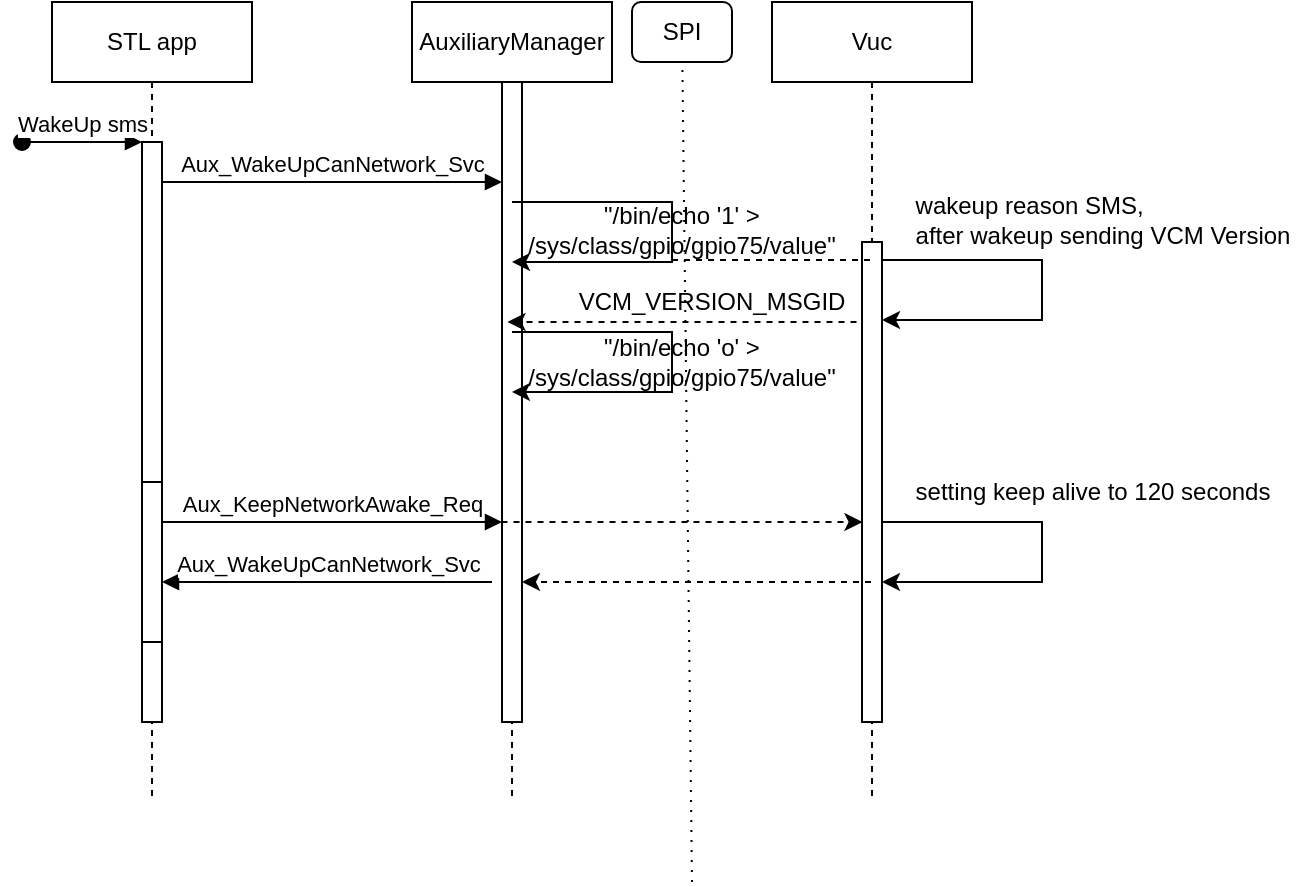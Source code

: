 <mxfile version="22.1.11" type="github">
  <diagram name="Page-1" id="2YBvvXClWsGukQMizWep">
    <mxGraphModel dx="1050" dy="530" grid="1" gridSize="10" guides="1" tooltips="1" connect="1" arrows="1" fold="1" page="1" pageScale="1" pageWidth="850" pageHeight="1100" math="0" shadow="0">
      <root>
        <mxCell id="0" />
        <mxCell id="1" parent="0" />
        <mxCell id="aM9ryv3xv72pqoxQDRHE-1" value="STL app" style="shape=umlLifeline;perimeter=lifelinePerimeter;whiteSpace=wrap;html=1;container=0;dropTarget=0;collapsible=0;recursiveResize=0;outlineConnect=0;portConstraint=eastwest;newEdgeStyle={&quot;edgeStyle&quot;:&quot;elbowEdgeStyle&quot;,&quot;elbow&quot;:&quot;vertical&quot;,&quot;curved&quot;:0,&quot;rounded&quot;:0};" parent="1" vertex="1">
          <mxGeometry x="40" y="40" width="100" height="400" as="geometry" />
        </mxCell>
        <mxCell id="aM9ryv3xv72pqoxQDRHE-2" value="" style="html=1;points=[];perimeter=orthogonalPerimeter;outlineConnect=0;targetShapes=umlLifeline;portConstraint=eastwest;newEdgeStyle={&quot;edgeStyle&quot;:&quot;elbowEdgeStyle&quot;,&quot;elbow&quot;:&quot;vertical&quot;,&quot;curved&quot;:0,&quot;rounded&quot;:0};" parent="aM9ryv3xv72pqoxQDRHE-1" vertex="1">
          <mxGeometry x="45" y="70" width="10" height="290" as="geometry" />
        </mxCell>
        <mxCell id="aM9ryv3xv72pqoxQDRHE-3" value="WakeUp sms" style="html=1;verticalAlign=bottom;startArrow=oval;endArrow=block;startSize=8;edgeStyle=elbowEdgeStyle;elbow=vertical;curved=0;rounded=0;" parent="aM9ryv3xv72pqoxQDRHE-1" target="aM9ryv3xv72pqoxQDRHE-2" edge="1">
          <mxGeometry relative="1" as="geometry">
            <mxPoint x="-15" y="70" as="sourcePoint" />
          </mxGeometry>
        </mxCell>
        <mxCell id="aM9ryv3xv72pqoxQDRHE-4" value="" style="html=1;points=[];perimeter=orthogonalPerimeter;outlineConnect=0;targetShapes=umlLifeline;portConstraint=eastwest;newEdgeStyle={&quot;edgeStyle&quot;:&quot;elbowEdgeStyle&quot;,&quot;elbow&quot;:&quot;vertical&quot;,&quot;curved&quot;:0,&quot;rounded&quot;:0};" parent="aM9ryv3xv72pqoxQDRHE-1" vertex="1">
          <mxGeometry x="45" y="240" width="10" height="80" as="geometry" />
        </mxCell>
        <mxCell id="aM9ryv3xv72pqoxQDRHE-7" value="Aux_KeepNetworkAwake_Req" style="html=1;verticalAlign=bottom;endArrow=block;edgeStyle=elbowEdgeStyle;elbow=vertical;curved=0;rounded=0;" parent="aM9ryv3xv72pqoxQDRHE-1" edge="1">
          <mxGeometry relative="1" as="geometry">
            <mxPoint x="55" y="260" as="sourcePoint" />
            <Array as="points">
              <mxPoint x="140" y="260" />
            </Array>
            <mxPoint x="225" y="260" as="targetPoint" />
            <mxPoint as="offset" />
          </mxGeometry>
        </mxCell>
        <mxCell id="aM9ryv3xv72pqoxQDRHE-5" value="AuxiliaryManager" style="shape=umlLifeline;perimeter=lifelinePerimeter;whiteSpace=wrap;html=1;container=0;dropTarget=0;collapsible=0;recursiveResize=0;outlineConnect=0;portConstraint=eastwest;newEdgeStyle={&quot;edgeStyle&quot;:&quot;elbowEdgeStyle&quot;,&quot;elbow&quot;:&quot;vertical&quot;,&quot;curved&quot;:0,&quot;rounded&quot;:0};" parent="1" vertex="1">
          <mxGeometry x="220" y="40" width="100" height="400" as="geometry" />
        </mxCell>
        <mxCell id="aM9ryv3xv72pqoxQDRHE-6" value="" style="html=1;points=[];perimeter=orthogonalPerimeter;outlineConnect=0;targetShapes=umlLifeline;portConstraint=eastwest;newEdgeStyle={&quot;edgeStyle&quot;:&quot;elbowEdgeStyle&quot;,&quot;elbow&quot;:&quot;vertical&quot;,&quot;curved&quot;:0,&quot;rounded&quot;:0};" parent="aM9ryv3xv72pqoxQDRHE-5" vertex="1">
          <mxGeometry x="45" y="40" width="10" height="320" as="geometry" />
        </mxCell>
        <mxCell id="0nfLE44RzJYA8taxBkI4-1" value="Vuc" style="shape=umlLifeline;perimeter=lifelinePerimeter;whiteSpace=wrap;html=1;container=0;dropTarget=0;collapsible=0;recursiveResize=0;outlineConnect=0;portConstraint=eastwest;newEdgeStyle={&quot;edgeStyle&quot;:&quot;elbowEdgeStyle&quot;,&quot;elbow&quot;:&quot;vertical&quot;,&quot;curved&quot;:0,&quot;rounded&quot;:0};" parent="1" vertex="1">
          <mxGeometry x="400" y="40" width="100" height="400" as="geometry" />
        </mxCell>
        <mxCell id="0nfLE44RzJYA8taxBkI4-2" value="" style="html=1;points=[];perimeter=orthogonalPerimeter;outlineConnect=0;targetShapes=umlLifeline;portConstraint=eastwest;newEdgeStyle={&quot;edgeStyle&quot;:&quot;elbowEdgeStyle&quot;,&quot;elbow&quot;:&quot;vertical&quot;,&quot;curved&quot;:0,&quot;rounded&quot;:0};" parent="0nfLE44RzJYA8taxBkI4-1" vertex="1">
          <mxGeometry x="45" y="120" width="10" height="240" as="geometry" />
        </mxCell>
        <mxCell id="0nfLE44RzJYA8taxBkI4-10" value="" style="endArrow=classic;html=1;rounded=0;" parent="1" edge="1" target="aM9ryv3xv72pqoxQDRHE-5" source="aM9ryv3xv72pqoxQDRHE-5">
          <mxGeometry width="50" height="50" relative="1" as="geometry">
            <mxPoint x="400" y="200" as="sourcePoint" />
            <mxPoint x="450" y="150" as="targetPoint" />
            <Array as="points">
              <mxPoint x="350" y="140" />
              <mxPoint x="350" y="170" />
            </Array>
          </mxGeometry>
        </mxCell>
        <mxCell id="Ap7mQcDTOjPlQZt1pzSm-2" value="Aux_WakeUpCanNetwork_Svc" style="html=1;verticalAlign=bottom;endArrow=block;edgeStyle=elbowEdgeStyle;elbow=vertical;curved=0;rounded=0;" edge="1" parent="1" source="aM9ryv3xv72pqoxQDRHE-2" target="aM9ryv3xv72pqoxQDRHE-6">
          <mxGeometry relative="1" as="geometry">
            <mxPoint x="100" y="130" as="sourcePoint" />
            <Array as="points">
              <mxPoint x="170" y="130" />
            </Array>
            <mxPoint x="360" y="120" as="targetPoint" />
          </mxGeometry>
        </mxCell>
        <mxCell id="Ap7mQcDTOjPlQZt1pzSm-5" value="&quot;/bin/echo &#39;1&#39; &amp;gt; /sys/class/gpio/gpio75/value&quot;" style="text;html=1;strokeColor=none;fillColor=none;align=center;verticalAlign=middle;whiteSpace=wrap;rounded=0;" vertex="1" parent="1">
          <mxGeometry x="280" y="139" width="150" height="30" as="geometry" />
        </mxCell>
        <mxCell id="Ap7mQcDTOjPlQZt1pzSm-6" value="" style="endArrow=classic;html=1;rounded=0;" edge="1" parent="1">
          <mxGeometry width="50" height="50" relative="1" as="geometry">
            <mxPoint x="454.5" y="169" as="sourcePoint" />
            <mxPoint x="455" y="199" as="targetPoint" />
            <Array as="points">
              <mxPoint x="535" y="169" />
              <mxPoint x="535" y="199" />
            </Array>
          </mxGeometry>
        </mxCell>
        <mxCell id="Ap7mQcDTOjPlQZt1pzSm-7" value="&quot;/bin/echo &#39;o&#39; &amp;gt; /sys/class/gpio/gpio75/value&quot;" style="text;html=1;strokeColor=none;fillColor=none;align=center;verticalAlign=middle;whiteSpace=wrap;rounded=0;" vertex="1" parent="1">
          <mxGeometry x="280" y="205" width="150" height="30" as="geometry" />
        </mxCell>
        <mxCell id="Ap7mQcDTOjPlQZt1pzSm-8" value="" style="endArrow=classic;html=1;rounded=0;dashed=1;" edge="1" parent="1">
          <mxGeometry width="50" height="50" relative="1" as="geometry">
            <mxPoint x="442.25" y="200" as="sourcePoint" />
            <mxPoint x="267.75" y="200" as="targetPoint" />
          </mxGeometry>
        </mxCell>
        <mxCell id="Ap7mQcDTOjPlQZt1pzSm-9" value="VCM_VERSION_MSGID" style="text;html=1;strokeColor=none;fillColor=none;align=center;verticalAlign=middle;whiteSpace=wrap;rounded=0;" vertex="1" parent="1">
          <mxGeometry x="340" y="175" width="60" height="30" as="geometry" />
        </mxCell>
        <mxCell id="Ap7mQcDTOjPlQZt1pzSm-10" value="" style="endArrow=classic;html=1;rounded=0;" edge="1" parent="1">
          <mxGeometry width="50" height="50" relative="1" as="geometry">
            <mxPoint x="270" y="205" as="sourcePoint" />
            <mxPoint x="270" y="235" as="targetPoint" />
            <Array as="points">
              <mxPoint x="350" y="205" />
              <mxPoint x="350" y="235" />
            </Array>
          </mxGeometry>
        </mxCell>
        <mxCell id="Ap7mQcDTOjPlQZt1pzSm-11" value="" style="endArrow=none;dashed=1;html=1;rounded=0;" edge="1" parent="1">
          <mxGeometry width="50" height="50" relative="1" as="geometry">
            <mxPoint x="350" y="169" as="sourcePoint" />
            <mxPoint x="450" y="169" as="targetPoint" />
          </mxGeometry>
        </mxCell>
        <mxCell id="Ap7mQcDTOjPlQZt1pzSm-13" value="&lt;div style=&quot;text-align: left;&quot;&gt;&lt;span style=&quot;background-color: initial;&quot;&gt;wakeup reason SMS,&lt;/span&gt;&lt;/div&gt;&lt;div style=&quot;text-align: left;&quot;&gt;&lt;span style=&quot;background-color: initial;&quot;&gt;after wakeup sending&amp;nbsp;VCM Version&lt;/span&gt;&lt;/div&gt;" style="text;html=1;align=center;verticalAlign=middle;resizable=0;points=[];autosize=1;strokeColor=none;fillColor=none;" vertex="1" parent="1">
          <mxGeometry x="460" y="129" width="210" height="40" as="geometry" />
        </mxCell>
        <mxCell id="Ap7mQcDTOjPlQZt1pzSm-19" value="" style="endArrow=none;dashed=1;html=1;dashPattern=1 3;strokeWidth=2;rounded=0;" edge="1" parent="1" source="Ap7mQcDTOjPlQZt1pzSm-20">
          <mxGeometry width="50" height="50" relative="1" as="geometry">
            <mxPoint x="360" y="480" as="sourcePoint" />
            <mxPoint x="360" y="40" as="targetPoint" />
          </mxGeometry>
        </mxCell>
        <mxCell id="Ap7mQcDTOjPlQZt1pzSm-21" value="" style="endArrow=none;dashed=1;html=1;dashPattern=1 4;strokeWidth=1;rounded=0;" edge="1" parent="1" target="Ap7mQcDTOjPlQZt1pzSm-20">
          <mxGeometry width="50" height="50" relative="1" as="geometry">
            <mxPoint x="360" y="480" as="sourcePoint" />
            <mxPoint x="360" y="40" as="targetPoint" />
          </mxGeometry>
        </mxCell>
        <mxCell id="Ap7mQcDTOjPlQZt1pzSm-20" value="SPI" style="rounded=1;whiteSpace=wrap;html=1;" vertex="1" parent="1">
          <mxGeometry x="330" y="40" width="50" height="30" as="geometry" />
        </mxCell>
        <mxCell id="Ap7mQcDTOjPlQZt1pzSm-22" value="" style="endArrow=classic;html=1;rounded=0;dashed=1;" edge="1" parent="1">
          <mxGeometry width="50" height="50" relative="1" as="geometry">
            <mxPoint x="264.75" y="300" as="sourcePoint" />
            <mxPoint x="445.25" y="300" as="targetPoint" />
          </mxGeometry>
        </mxCell>
        <mxCell id="Ap7mQcDTOjPlQZt1pzSm-23" value="" style="endArrow=classic;html=1;rounded=0;" edge="1" parent="1">
          <mxGeometry width="50" height="50" relative="1" as="geometry">
            <mxPoint x="454.5" y="300" as="sourcePoint" />
            <mxPoint x="455" y="330" as="targetPoint" />
            <Array as="points">
              <mxPoint x="535" y="300" />
              <mxPoint x="535" y="330" />
            </Array>
          </mxGeometry>
        </mxCell>
        <mxCell id="Ap7mQcDTOjPlQZt1pzSm-24" value="setting keep alive to 120 seconds" style="text;html=1;align=center;verticalAlign=middle;resizable=0;points=[];autosize=1;strokeColor=none;fillColor=none;" vertex="1" parent="1">
          <mxGeometry x="460" y="270" width="200" height="30" as="geometry" />
        </mxCell>
        <mxCell id="Ap7mQcDTOjPlQZt1pzSm-25" value="" style="endArrow=classic;html=1;rounded=0;dashed=1;" edge="1" parent="1" source="0nfLE44RzJYA8taxBkI4-1" target="aM9ryv3xv72pqoxQDRHE-6">
          <mxGeometry width="50" height="50" relative="1" as="geometry">
            <mxPoint x="400" y="290" as="sourcePoint" />
            <mxPoint x="450" y="240" as="targetPoint" />
            <Array as="points">
              <mxPoint x="380" y="330" />
            </Array>
          </mxGeometry>
        </mxCell>
        <mxCell id="aM9ryv3xv72pqoxQDRHE-9" value="Aux_WakeUpCanNetwork_Svc" style="html=1;verticalAlign=bottom;endArrow=block;edgeStyle=elbowEdgeStyle;elbow=horizontal;curved=0;rounded=0;" parent="1" edge="1">
          <mxGeometry relative="1" as="geometry">
            <mxPoint x="260" y="330" as="sourcePoint" />
            <Array as="points">
              <mxPoint x="185" y="320" />
            </Array>
            <mxPoint x="95" y="330" as="targetPoint" />
          </mxGeometry>
        </mxCell>
      </root>
    </mxGraphModel>
  </diagram>
</mxfile>
